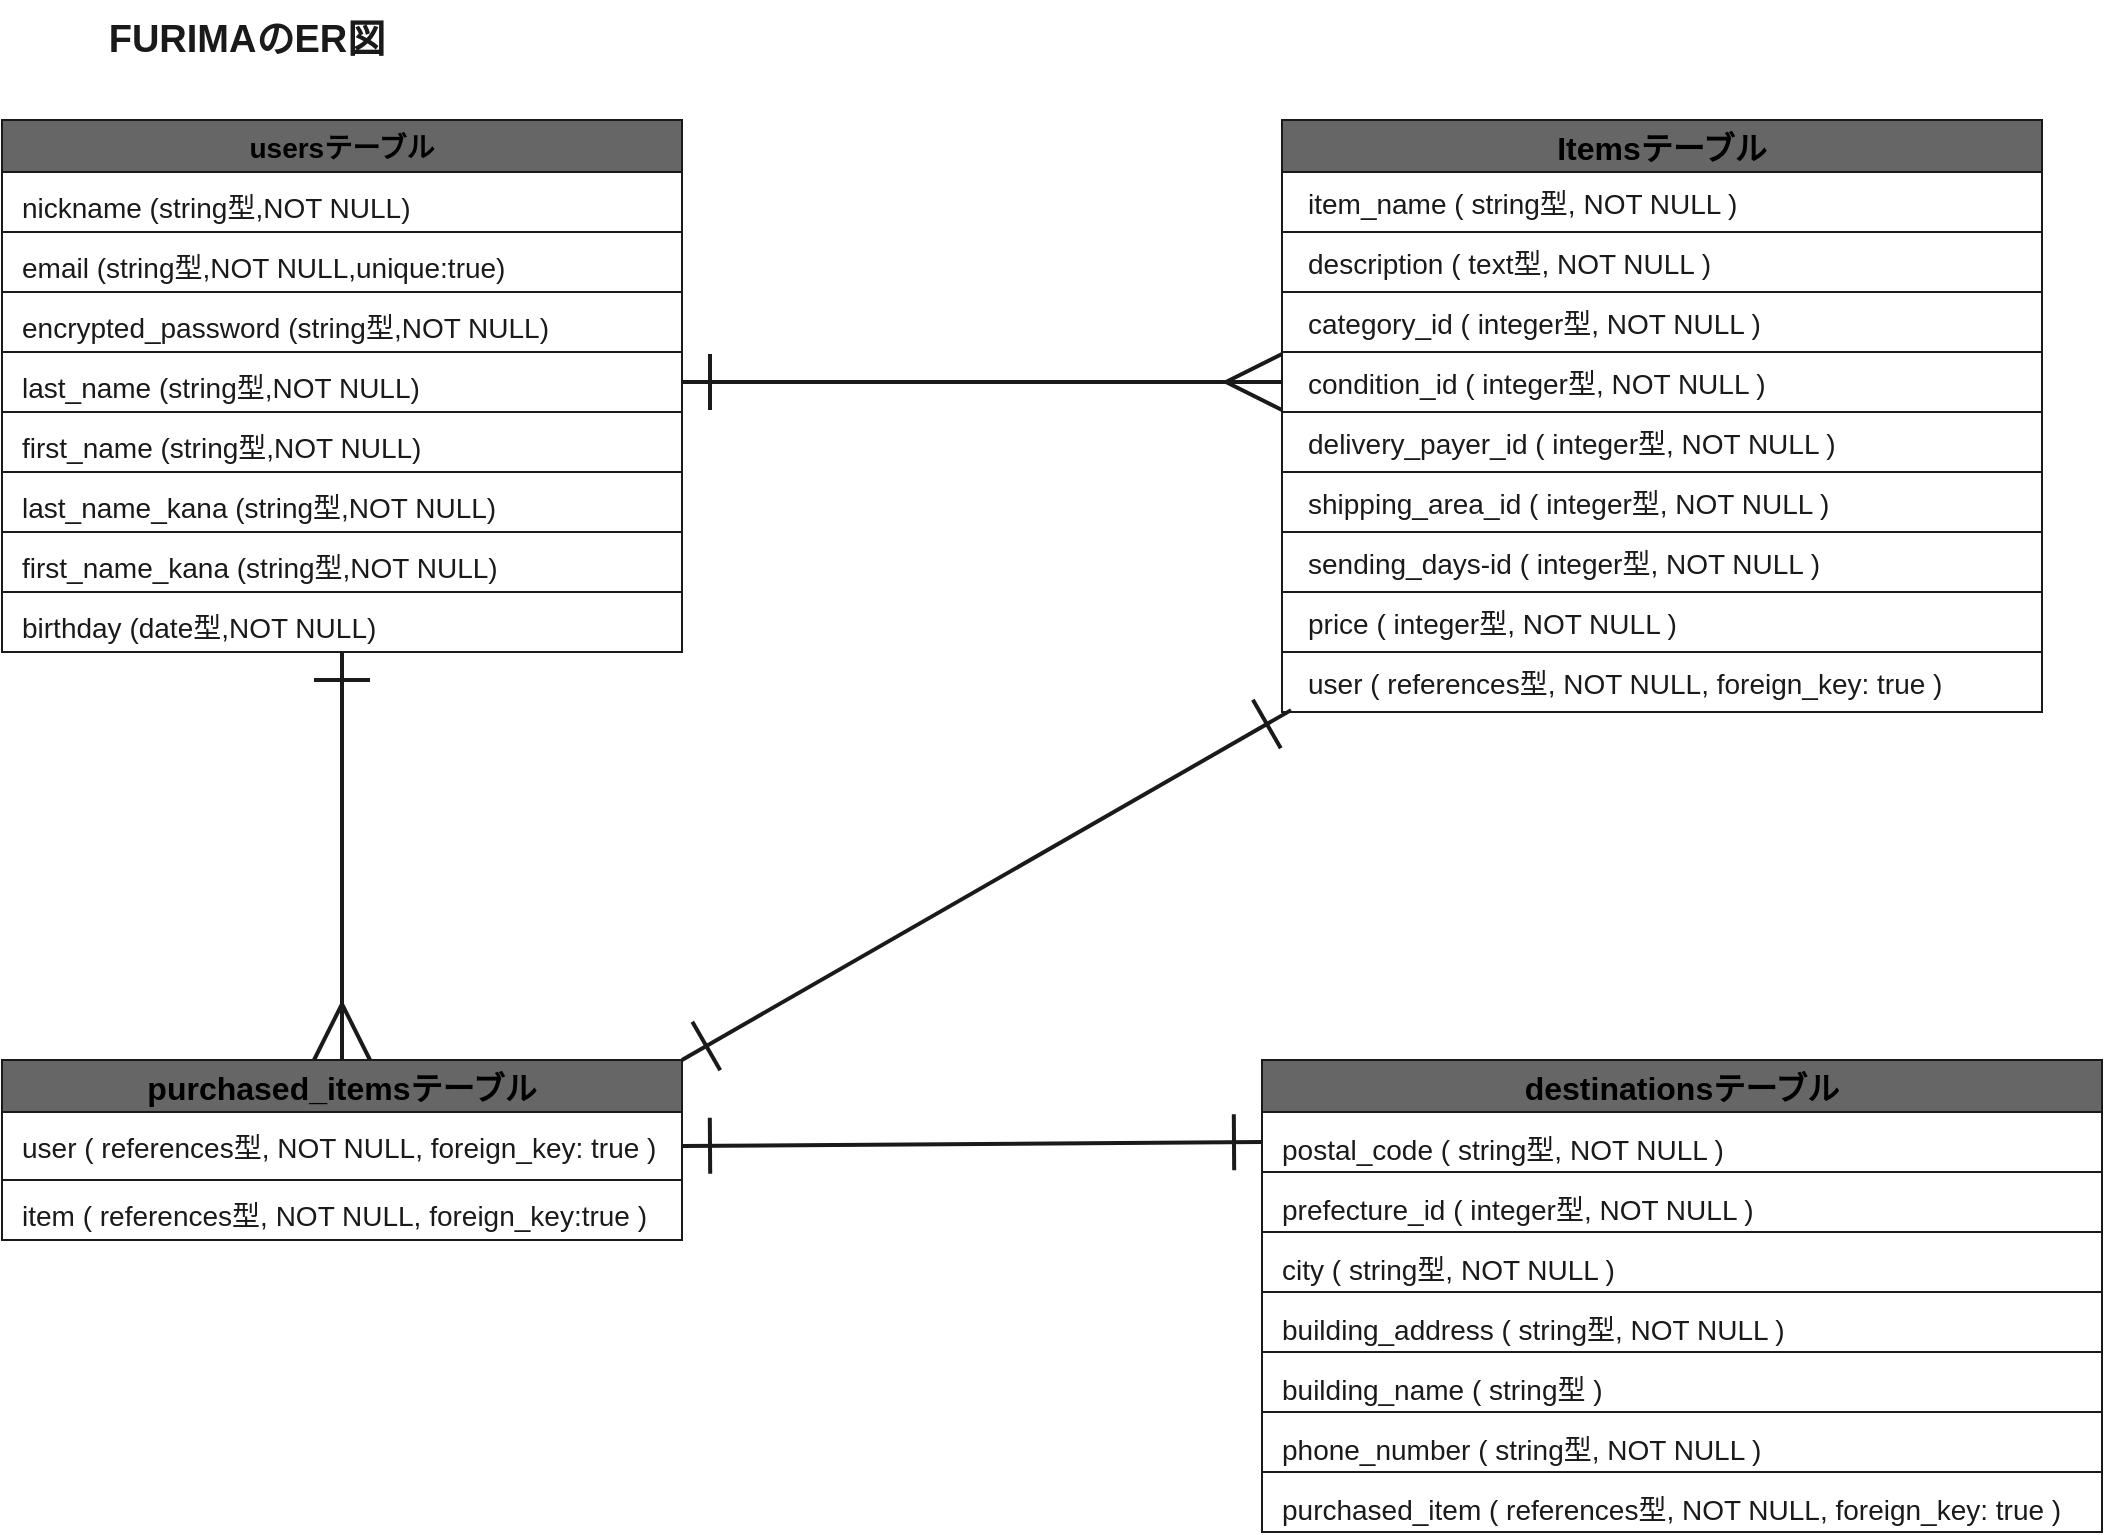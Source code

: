 <mxfile>
    <diagram id="RKaqxFJvysoi1iEGIHs_" name="ページ1">
        <mxGraphModel dx="1140" dy="918" grid="0" gridSize="10" guides="0" tooltips="1" connect="1" arrows="1" fold="1" page="1" pageScale="1" pageWidth="1169" pageHeight="827" background="#ffffff" math="0" shadow="0">
            <root>
                <mxCell id="0"/>
                <mxCell id="1" parent="0"/>
                <mxCell id="2" value="destinationsテーブル" style="swimlane;fontStyle=1;childLayout=stackLayout;horizontal=1;startSize=26;horizontalStack=0;resizeParent=1;resizeParentMax=0;resizeLast=0;collapsible=1;marginBottom=0;align=center;fontSize=16;fontColor=default;labelBorderColor=none;strokeColor=#1A1A1A;fillColor=#666666;" parent="1" vertex="1">
                    <mxGeometry x="700" y="550" width="420" height="236" as="geometry"/>
                </mxCell>
                <mxCell id="3" value="postal_code ( string型, NOT NULL )" style="text;strokeColor=#1A1A1A;fillColor=none;spacingLeft=11;spacingRight=5;overflow=hidden;rotatable=0;points=[[0,0.5],[1,0.5]];portConstraint=eastwest;fontSize=14;spacing=-1;spacingTop=7;spacingBottom=7;fontColor=#1A1A1A;labelBorderColor=none;" parent="2" vertex="1">
                    <mxGeometry y="26" width="420" height="30" as="geometry"/>
                </mxCell>
                <mxCell id="36" value="prefecture_id ( integer型, NOT NULL )" style="text;strokeColor=#1A1A1A;fillColor=none;spacingLeft=11;spacingRight=5;overflow=hidden;rotatable=0;points=[[0,0.5],[1,0.5]];portConstraint=eastwest;fontSize=14;spacing=-1;spacingTop=7;spacingBottom=7;fontColor=#1A1A1A;labelBorderColor=none;" parent="2" vertex="1">
                    <mxGeometry y="56" width="420" height="30" as="geometry"/>
                </mxCell>
                <mxCell id="38" value="city ( string型, NOT NULL )" style="text;strokeColor=#1A1A1A;fillColor=none;spacingLeft=11;spacingRight=5;overflow=hidden;rotatable=0;points=[[0,0.5],[1,0.5]];portConstraint=eastwest;fontSize=14;spacing=-1;spacingTop=7;spacingBottom=7;fontColor=#1A1A1A;labelBorderColor=none;" parent="2" vertex="1">
                    <mxGeometry y="86" width="420" height="30" as="geometry"/>
                </mxCell>
                <mxCell id="37" value="building_address ( string型, NOT NULL )" style="text;strokeColor=#1A1A1A;fillColor=none;spacingLeft=11;spacingRight=5;overflow=hidden;rotatable=0;points=[[0,0.5],[1,0.5]];portConstraint=eastwest;fontSize=14;spacing=-1;spacingTop=7;spacingBottom=7;fontColor=#1A1A1A;labelBorderColor=none;" parent="2" vertex="1">
                    <mxGeometry y="116" width="420" height="30" as="geometry"/>
                </mxCell>
                <mxCell id="5" value="building_name ( string型 )" style="text;strokeColor=#1A1A1A;fillColor=none;spacingLeft=11;spacingRight=5;overflow=hidden;rotatable=0;points=[[0,0.5],[1,0.5]];portConstraint=eastwest;fontSize=14;spacing=-1;spacingTop=7;spacingBottom=7;fontColor=#1A1A1A;labelBorderColor=none;" parent="2" vertex="1">
                    <mxGeometry y="146" width="420" height="30" as="geometry"/>
                </mxCell>
                <mxCell id="40" value="phone_number ( string型, NOT NULL )" style="text;strokeColor=#1A1A1A;fillColor=none;spacingLeft=11;spacingRight=5;overflow=hidden;rotatable=0;points=[[0,0.5],[1,0.5]];portConstraint=eastwest;fontSize=14;spacing=-1;spacingTop=7;spacingBottom=7;fontColor=#1A1A1A;labelBorderColor=none;" parent="2" vertex="1">
                    <mxGeometry y="176" width="420" height="30" as="geometry"/>
                </mxCell>
                <mxCell id="46" value="purchased_item ( references型, NOT NULL, foreign_key: true )" style="text;strokeColor=#1A1A1A;fillColor=none;spacingLeft=11;spacingRight=5;overflow=hidden;rotatable=0;points=[[0,0.5],[1,0.5]];portConstraint=eastwest;fontSize=14;spacing=-1;spacingTop=7;spacingBottom=7;fontColor=#1A1A1A;labelBorderColor=none;" parent="2" vertex="1">
                    <mxGeometry y="206" width="420" height="30" as="geometry"/>
                </mxCell>
                <mxCell id="6" value="Itemsテーブル" style="swimlane;fontStyle=1;childLayout=stackLayout;horizontal=1;startSize=26;horizontalStack=0;resizeParent=1;resizeParentMax=0;resizeLast=0;collapsible=1;marginBottom=0;align=center;fontSize=16;spacing=0;spacingTop=1;spacingBottom=1;fillColor=#666666;strokeColor=#1A1A1A;fontColor=default;labelBackgroundColor=none;labelBorderColor=none;" parent="1" vertex="1">
                    <mxGeometry x="710" y="80" width="380" height="296" as="geometry"/>
                </mxCell>
                <mxCell id="7" value="item_name ( string型, NOT NULL )" style="text;strokeColor=#1A1A1A;fillColor=none;spacingLeft=15;spacingRight=5;overflow=hidden;rotatable=0;points=[[0,0.5],[1,0.5]];portConstraint=eastwest;fontSize=14;spacingTop=5;spacingBottom=5;spacing=-2;fontColor=#1A1A1A;labelBorderColor=none;" parent="6" vertex="1">
                    <mxGeometry y="26" width="380" height="30" as="geometry"/>
                </mxCell>
                <mxCell id="26" value="description ( text型, NOT NULL )" style="text;strokeColor=#1A1A1A;fillColor=none;spacingLeft=15;spacingRight=5;overflow=hidden;rotatable=0;points=[[0,0.5],[1,0.5]];portConstraint=eastwest;fontSize=14;spacingTop=5;spacingBottom=5;spacing=-2;fontColor=#1A1A1A;labelBorderColor=none;" parent="6" vertex="1">
                    <mxGeometry y="56" width="380" height="30" as="geometry"/>
                </mxCell>
                <mxCell id="9" value="category_id ( integer型, NOT NULL )" style="text;strokeColor=#1A1A1A;fillColor=none;spacingLeft=15;spacingRight=5;overflow=hidden;rotatable=0;points=[[0,0.5],[1,0.5]];portConstraint=eastwest;fontSize=14;spacingTop=5;spacingBottom=5;spacing=-2;fontColor=#1A1A1A;labelBorderColor=none;" parent="6" vertex="1">
                    <mxGeometry y="86" width="380" height="30" as="geometry"/>
                </mxCell>
                <mxCell id="27" value="condition_id ( integer型, NOT NULL )" style="text;strokeColor=#1A1A1A;fillColor=none;spacingLeft=15;spacingRight=5;overflow=hidden;rotatable=0;points=[[0,0.5],[1,0.5]];portConstraint=eastwest;fontSize=14;spacingTop=5;spacingBottom=5;spacing=-2;fontColor=#1A1A1A;labelBorderColor=none;" parent="6" vertex="1">
                    <mxGeometry y="116" width="380" height="30" as="geometry"/>
                </mxCell>
                <mxCell id="32" value="delivery_payer_id ( integer型, NOT NULL )" style="text;strokeColor=#1A1A1A;fillColor=none;spacingLeft=15;spacingRight=5;overflow=hidden;rotatable=0;points=[[0,0.5],[1,0.5]];portConstraint=eastwest;fontSize=14;spacingTop=5;spacingBottom=5;spacing=-2;fontColor=#1A1A1A;labelBorderColor=none;" parent="6" vertex="1">
                    <mxGeometry y="146" width="380" height="30" as="geometry"/>
                </mxCell>
                <mxCell id="29" value="shipping_area_id ( integer型, NOT NULL )" style="text;strokeColor=#1A1A1A;fillColor=none;spacingLeft=15;spacingRight=5;overflow=hidden;rotatable=0;points=[[0,0.5],[1,0.5]];portConstraint=eastwest;fontSize=14;spacingTop=5;spacingBottom=5;spacing=-2;fontColor=#1A1A1A;labelBorderColor=none;" parent="6" vertex="1">
                    <mxGeometry y="176" width="380" height="30" as="geometry"/>
                </mxCell>
                <mxCell id="31" value="sending_days-id ( integer型, NOT NULL )" style="text;strokeColor=#1A1A1A;fillColor=none;spacingLeft=15;spacingRight=5;overflow=hidden;rotatable=0;points=[[0,0.5],[1,0.5]];portConstraint=eastwest;fontSize=14;spacingTop=5;spacingBottom=5;spacing=-2;fontColor=#1A1A1A;labelBorderColor=none;" parent="6" vertex="1">
                    <mxGeometry y="206" width="380" height="30" as="geometry"/>
                </mxCell>
                <mxCell id="30" value="price ( integer型, NOT NULL )" style="text;strokeColor=#1A1A1A;fillColor=none;spacingLeft=15;spacingRight=5;overflow=hidden;rotatable=0;points=[[0,0.5],[1,0.5]];portConstraint=eastwest;fontSize=14;spacingTop=5;spacingBottom=5;spacing=-2;fontColor=#1A1A1A;labelBorderColor=none;" parent="6" vertex="1">
                    <mxGeometry y="236" width="380" height="30" as="geometry"/>
                </mxCell>
                <mxCell id="28" value="user ( references型, NOT NULL, foreign_key: true )" style="text;strokeColor=#1A1A1A;fillColor=none;spacingLeft=15;spacingRight=5;overflow=hidden;rotatable=0;points=[[0,0.5],[1,0.5]];portConstraint=eastwest;fontSize=14;spacingTop=5;spacingBottom=5;spacing=-2;fontColor=#1A1A1A;labelBorderColor=none;" parent="6" vertex="1">
                    <mxGeometry y="266" width="380" height="30" as="geometry"/>
                </mxCell>
                <mxCell id="42" style="edgeStyle=none;html=1;entryX=0.5;entryY=0;entryDx=0;entryDy=0;fontSize=16;startArrow=ERone;startFill=0;endArrow=ERmany;endFill=0;startSize=25;endSize=25;strokeWidth=2;fontColor=#1A1A1A;labelBorderColor=none;strokeColor=#1A1A1A;" parent="1" source="10" target="14" edge="1">
                    <mxGeometry relative="1" as="geometry"/>
                </mxCell>
                <mxCell id="10" value="usersテーブル" style="swimlane;fontStyle=1;childLayout=stackLayout;horizontal=1;startSize=26;horizontalStack=0;resizeParent=1;resizeParentMax=0;resizeLast=0;collapsible=1;marginBottom=0;align=center;fontSize=14;fontColor=default;labelBorderColor=none;strokeColor=#1A1A1A;fillColor=#666666;" parent="1" vertex="1">
                    <mxGeometry x="70" y="80" width="340" height="266" as="geometry"/>
                </mxCell>
                <mxCell id="11" value="nickname (string型,NOT NULL)" style="text;strokeColor=#1A1A1A;fillColor=none;spacingLeft=10;spacingRight=5;overflow=hidden;rotatable=0;points=[[0,0.5],[1,0.5]];portConstraint=eastwest;fontSize=14;spacingTop=5;spacingBottom=5;spacing=0;fontColor=#1A1A1A;labelBorderColor=none;" parent="10" vertex="1">
                    <mxGeometry y="26" width="340" height="30" as="geometry"/>
                </mxCell>
                <mxCell id="12" value="email (string型,NOT NULL,unique:true)" style="text;strokeColor=#1A1A1A;fillColor=none;spacingLeft=10;spacingRight=5;overflow=hidden;rotatable=0;points=[[0,0.5],[1,0.5]];portConstraint=eastwest;fontSize=14;spacingTop=5;spacingBottom=5;spacing=0;fontColor=#1A1A1A;labelBorderColor=none;" parent="10" vertex="1">
                    <mxGeometry y="56" width="340" height="30" as="geometry"/>
                </mxCell>
                <mxCell id="13" value="encrypted_password (string型,NOT NULL)" style="text;strokeColor=#1A1A1A;fillColor=none;spacingLeft=10;spacingRight=5;overflow=hidden;rotatable=0;points=[[0,0.5],[1,0.5]];portConstraint=eastwest;fontSize=14;spacingTop=5;spacingBottom=5;spacing=0;fontColor=#1A1A1A;labelBorderColor=none;" parent="10" vertex="1">
                    <mxGeometry y="86" width="340" height="30" as="geometry"/>
                </mxCell>
                <mxCell id="19" value="last_name (string型,NOT NULL)" style="text;strokeColor=#1A1A1A;fillColor=none;spacingLeft=10;spacingRight=5;overflow=hidden;rotatable=0;points=[[0,0.5],[1,0.5]];portConstraint=eastwest;fontSize=14;spacingTop=5;spacingBottom=5;spacing=0;fontColor=#1A1A1A;labelBorderColor=none;" parent="10" vertex="1">
                    <mxGeometry y="116" width="340" height="30" as="geometry"/>
                </mxCell>
                <mxCell id="22" value="first_name (string型,NOT NULL)" style="text;strokeColor=#1A1A1A;fillColor=none;spacingLeft=10;spacingRight=5;overflow=hidden;rotatable=0;points=[[0,0.5],[1,0.5]];portConstraint=eastwest;fontSize=14;spacingTop=5;spacingBottom=5;spacing=0;fontColor=#1A1A1A;labelBorderColor=none;" parent="10" vertex="1">
                    <mxGeometry y="146" width="340" height="30" as="geometry"/>
                </mxCell>
                <mxCell id="21" value="last_name_kana (string型,NOT NULL)" style="text;strokeColor=#1A1A1A;fillColor=none;spacingLeft=10;spacingRight=5;overflow=hidden;rotatable=0;points=[[0,0.5],[1,0.5]];portConstraint=eastwest;fontSize=14;spacingTop=5;spacingBottom=5;spacing=0;fontColor=#1A1A1A;labelBorderColor=none;" parent="10" vertex="1">
                    <mxGeometry y="176" width="340" height="30" as="geometry"/>
                </mxCell>
                <mxCell id="20" value="first_name_kana (string型,NOT NULL)" style="text;strokeColor=#1A1A1A;fillColor=none;spacingLeft=10;spacingRight=5;overflow=hidden;rotatable=0;points=[[0,0.5],[1,0.5]];portConstraint=eastwest;fontSize=14;spacingTop=5;spacingBottom=5;spacing=0;fontColor=#1A1A1A;labelBorderColor=none;" parent="10" vertex="1">
                    <mxGeometry y="206" width="340" height="30" as="geometry"/>
                </mxCell>
                <mxCell id="23" value="birthday (date型,NOT NULL)" style="text;strokeColor=#1A1A1A;fillColor=none;spacingLeft=10;spacingRight=5;overflow=hidden;rotatable=0;points=[[0,0.5],[1,0.5]];portConstraint=eastwest;fontSize=14;spacingTop=5;spacingBottom=5;spacing=0;fontColor=#1A1A1A;labelBorderColor=none;" parent="10" vertex="1">
                    <mxGeometry y="236" width="340" height="30" as="geometry"/>
                </mxCell>
                <mxCell id="45" style="edgeStyle=none;html=1;fontSize=16;startArrow=ERone;startFill=0;endArrow=ERone;endFill=0;startSize=25;endSize=25;strokeWidth=2;entryX=0.012;entryY=0.969;entryDx=0;entryDy=0;entryPerimeter=0;exitX=1;exitY=0;exitDx=0;exitDy=0;fontColor=#1A1A1A;labelBorderColor=none;strokeColor=#1A1A1A;" parent="1" source="14" target="28" edge="1">
                    <mxGeometry relative="1" as="geometry">
                        <mxPoint x="680" y="320" as="targetPoint"/>
                        <mxPoint x="470" y="530" as="sourcePoint"/>
                    </mxGeometry>
                </mxCell>
                <mxCell id="14" value="purchased_itemsテーブル" style="swimlane;fontStyle=1;childLayout=stackLayout;horizontal=1;startSize=26;horizontalStack=0;resizeParent=1;resizeParentMax=0;resizeLast=0;collapsible=1;marginBottom=0;align=center;fontSize=16;fontColor=default;labelBorderColor=none;strokeColor=#1A1A1A;fillColor=#666666;" parent="1" vertex="1">
                    <mxGeometry x="70" y="550" width="340" height="90" as="geometry"/>
                </mxCell>
                <mxCell id="15" value="user ( references型, NOT NULL, foreign_key: true )" style="text;strokeColor=#1A1A1A;fillColor=none;spacingLeft=10;spacingRight=5;overflow=hidden;rotatable=0;points=[[0,0.5],[1,0.5]];portConstraint=eastwest;fontSize=14;spacing=0;spacingTop=5;spacingBottom=5;fontColor=#1A1A1A;labelBorderColor=none;" parent="14" vertex="1">
                    <mxGeometry y="26" width="340" height="34" as="geometry"/>
                </mxCell>
                <mxCell id="16" value="item ( references型, NOT NULL, foreign_key:true )" style="text;strokeColor=#1A1A1A;fillColor=none;spacingLeft=10;spacingRight=5;overflow=hidden;rotatable=0;points=[[0,0.5],[1,0.5]];portConstraint=eastwest;fontSize=14;spacing=0;spacingTop=5;spacingBottom=5;fontColor=#1A1A1A;labelBorderColor=none;" parent="14" vertex="1">
                    <mxGeometry y="60" width="340" height="30" as="geometry"/>
                </mxCell>
                <mxCell id="35" value="FURIMAのER図" style="text;html=1;resizable=0;autosize=1;align=center;verticalAlign=middle;points=[];fillColor=none;strokeColor=none;rounded=0;spacing=7;spacingRight=7;fontSize=19;fontStyle=1;fontColor=#1A1A1A;" parent="1" vertex="1">
                    <mxGeometry x="105" y="20" width="180" height="40" as="geometry"/>
                </mxCell>
                <mxCell id="41" style="edgeStyle=none;html=1;exitX=1;exitY=0.5;exitDx=0;exitDy=0;entryX=0;entryY=0.5;entryDx=0;entryDy=0;fontSize=16;startArrow=ERone;startFill=0;endArrow=ERmany;endFill=0;startSize=25;endSize=25;strokeWidth=2;fontColor=#1A1A1A;labelBorderColor=none;strokeColor=#1A1A1A;" parent="1" source="19" target="27" edge="1">
                    <mxGeometry relative="1" as="geometry"/>
                </mxCell>
                <mxCell id="43" style="edgeStyle=none;html=1;exitX=1;exitY=0.5;exitDx=0;exitDy=0;entryX=0;entryY=0.5;entryDx=0;entryDy=0;fontSize=16;startArrow=ERone;startFill=0;endArrow=ERone;endFill=0;startSize=25;endSize=25;strokeWidth=2;fontColor=#1A1A1A;labelBorderColor=none;strokeColor=#1A1A1A;" parent="1" source="15" target="3" edge="1">
                    <mxGeometry relative="1" as="geometry"/>
                </mxCell>
            </root>
        </mxGraphModel>
    </diagram>
</mxfile>